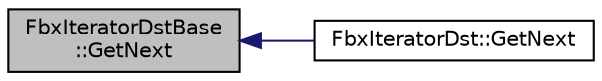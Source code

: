digraph "FbxIteratorDstBase::GetNext"
{
  edge [fontname="Helvetica",fontsize="10",labelfontname="Helvetica",labelfontsize="10"];
  node [fontname="Helvetica",fontsize="10",shape=record];
  rankdir="LR";
  Node13 [label="FbxIteratorDstBase\l::GetNext",height=0.2,width=0.4,color="black", fillcolor="grey75", style="filled", fontcolor="black"];
  Node13 -> Node14 [dir="back",color="midnightblue",fontsize="10",style="solid",fontname="Helvetica"];
  Node14 [label="FbxIteratorDst::GetNext",height=0.2,width=0.4,color="black", fillcolor="white", style="filled",URL="$class_fbx_iterator_dst.html#a576a29d2fed0e256026665daeae3eb03"];
}
